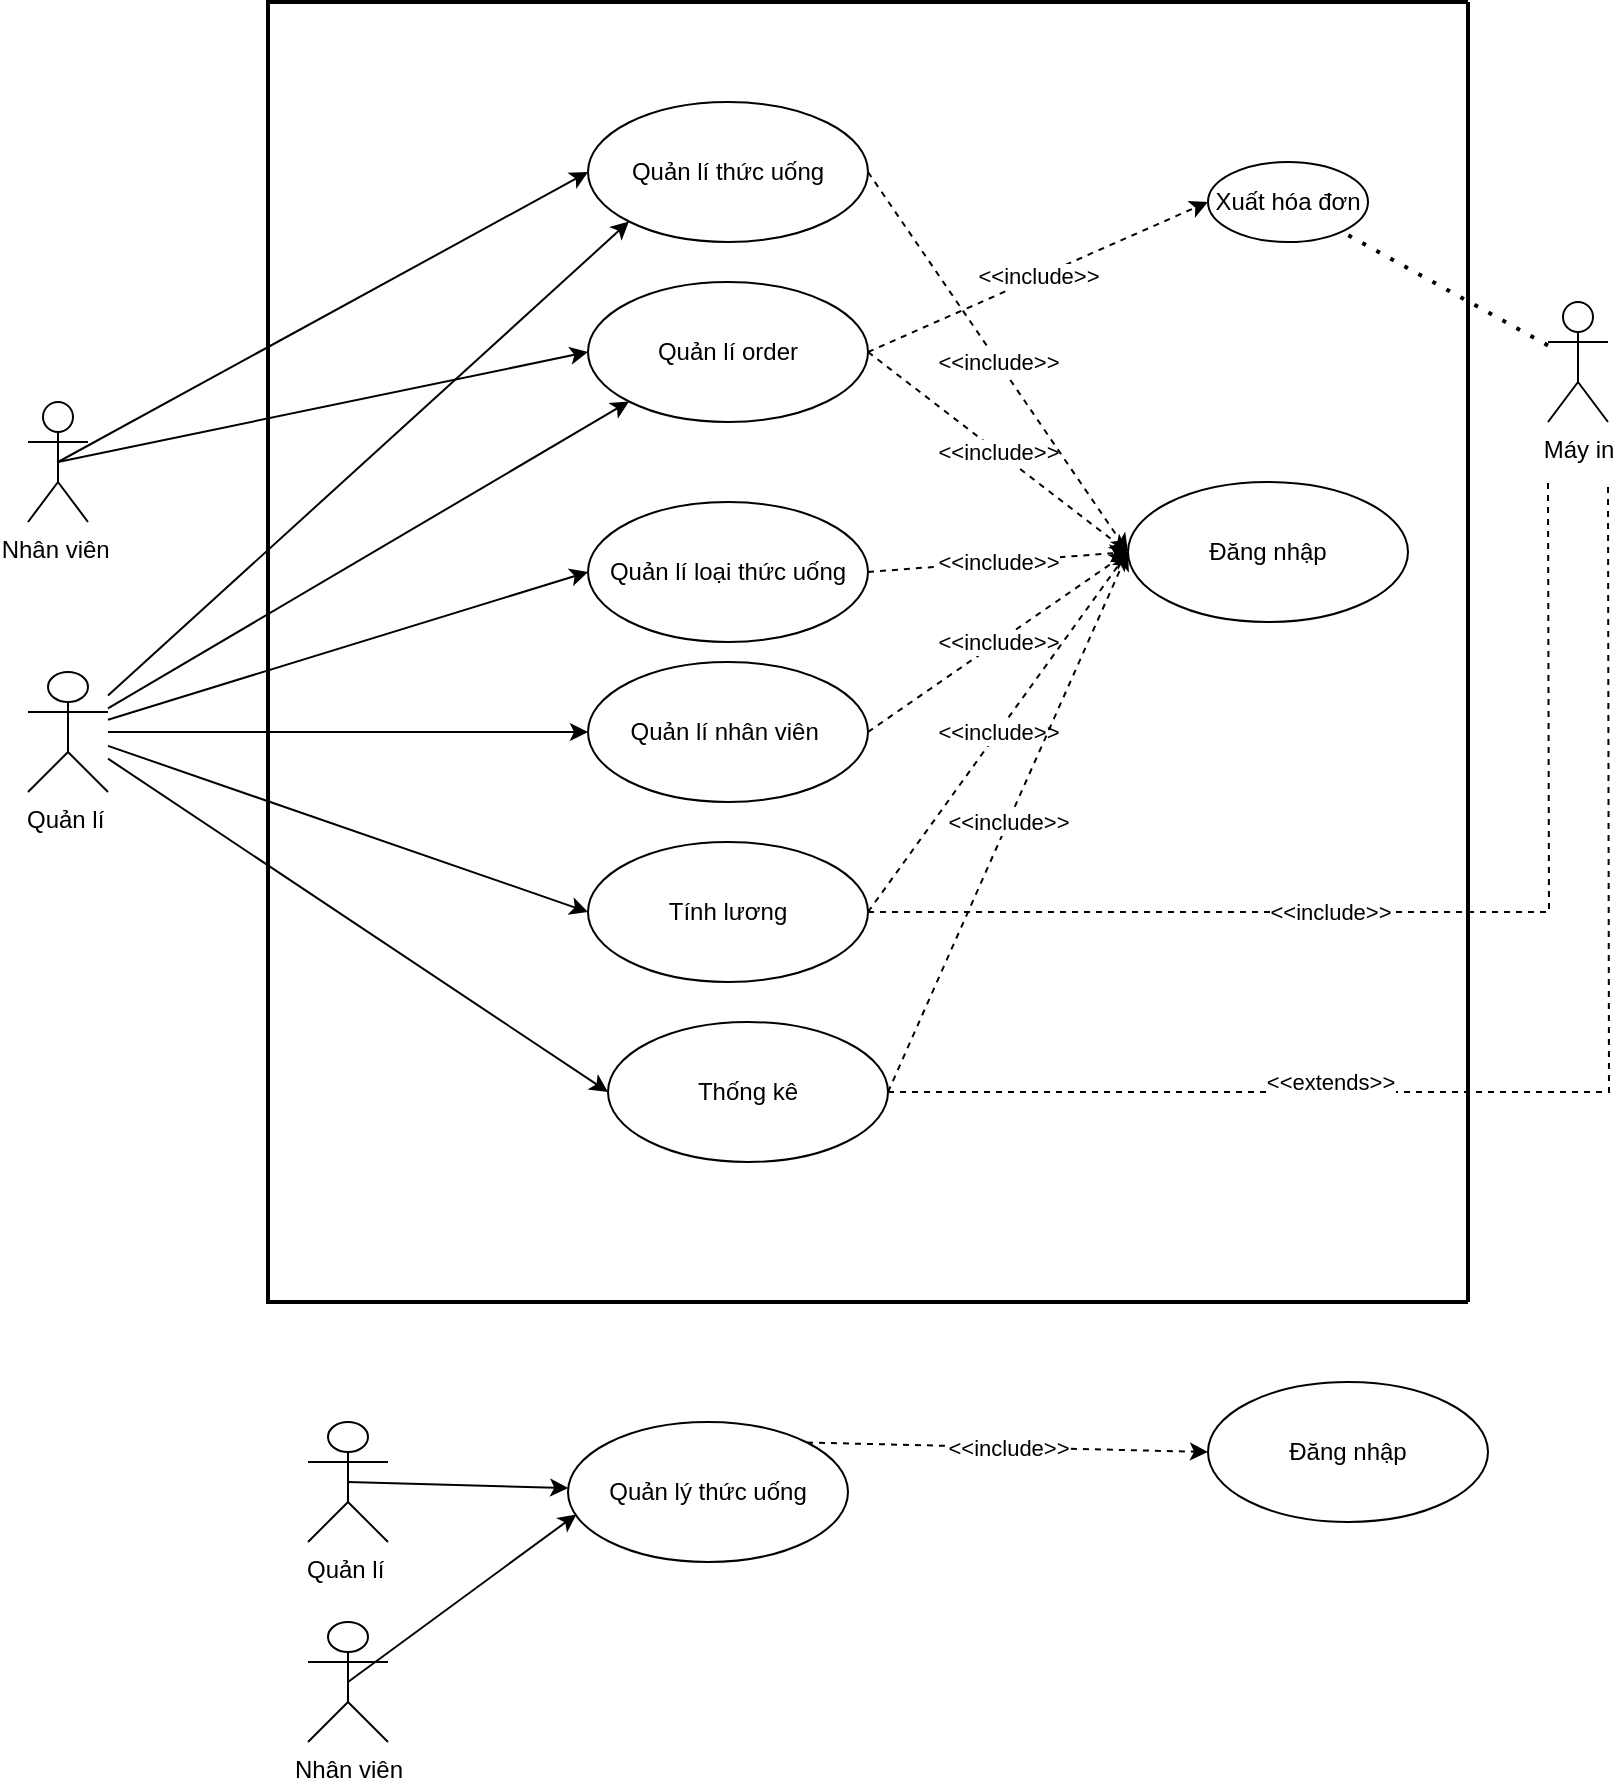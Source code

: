 <mxfile version="13.10.4" type="github">
  <diagram id="wGTcTHuJHE5CPNHD4VtJ" name="Page-1">
    <mxGraphModel dx="1502" dy="729" grid="1" gridSize="10" guides="1" tooltips="1" connect="1" arrows="1" fold="1" page="1" pageScale="1" pageWidth="3300" pageHeight="4681" math="0" shadow="0">
      <root>
        <mxCell id="0" />
        <mxCell id="1" parent="0" />
        <mxCell id="aUiKgl4sltHzzZUIfWi_-46" style="edgeStyle=none;rounded=0;orthogonalLoop=1;jettySize=auto;html=1;entryX=0;entryY=1;entryDx=0;entryDy=0;" parent="1" source="1rgUpgfxhRBXVYCej87L-1" target="1rgUpgfxhRBXVYCej87L-71" edge="1">
          <mxGeometry relative="1" as="geometry" />
        </mxCell>
        <mxCell id="aUiKgl4sltHzzZUIfWi_-47" style="edgeStyle=none;rounded=0;orthogonalLoop=1;jettySize=auto;html=1;entryX=0;entryY=1;entryDx=0;entryDy=0;" parent="1" source="1rgUpgfxhRBXVYCej87L-1" target="1rgUpgfxhRBXVYCej87L-5" edge="1">
          <mxGeometry relative="1" as="geometry" />
        </mxCell>
        <mxCell id="aUiKgl4sltHzzZUIfWi_-48" style="edgeStyle=none;rounded=0;orthogonalLoop=1;jettySize=auto;html=1;entryX=0;entryY=0.5;entryDx=0;entryDy=0;" parent="1" source="1rgUpgfxhRBXVYCej87L-1" target="aUiKgl4sltHzzZUIfWi_-6" edge="1">
          <mxGeometry relative="1" as="geometry" />
        </mxCell>
        <mxCell id="aUiKgl4sltHzzZUIfWi_-49" style="edgeStyle=none;rounded=0;orthogonalLoop=1;jettySize=auto;html=1;entryX=0;entryY=0.5;entryDx=0;entryDy=0;" parent="1" source="1rgUpgfxhRBXVYCej87L-1" target="1rgUpgfxhRBXVYCej87L-6" edge="1">
          <mxGeometry relative="1" as="geometry" />
        </mxCell>
        <mxCell id="aUiKgl4sltHzzZUIfWi_-50" style="edgeStyle=none;rounded=0;orthogonalLoop=1;jettySize=auto;html=1;entryX=0;entryY=0.5;entryDx=0;entryDy=0;" parent="1" source="1rgUpgfxhRBXVYCej87L-1" target="aUiKgl4sltHzzZUIfWi_-5" edge="1">
          <mxGeometry relative="1" as="geometry" />
        </mxCell>
        <mxCell id="aUiKgl4sltHzzZUIfWi_-51" style="edgeStyle=none;rounded=0;orthogonalLoop=1;jettySize=auto;html=1;entryX=0;entryY=0.5;entryDx=0;entryDy=0;" parent="1" source="1rgUpgfxhRBXVYCej87L-1" target="aUiKgl4sltHzzZUIfWi_-7" edge="1">
          <mxGeometry relative="1" as="geometry" />
        </mxCell>
        <mxCell id="1rgUpgfxhRBXVYCej87L-1" value="Quản lí&amp;nbsp;" style="shape=umlActor;verticalLabelPosition=bottom;verticalAlign=top;html=1;" parent="1" vertex="1">
          <mxGeometry x="40" y="405" width="40" height="60" as="geometry" />
        </mxCell>
        <mxCell id="1rgUpgfxhRBXVYCej87L-53" style="edgeStyle=none;rounded=0;orthogonalLoop=1;jettySize=auto;html=1;exitX=0.5;exitY=0.5;exitDx=0;exitDy=0;exitPerimeter=0;entryX=0;entryY=0.5;entryDx=0;entryDy=0;" parent="1" source="1rgUpgfxhRBXVYCej87L-2" target="1rgUpgfxhRBXVYCej87L-5" edge="1">
          <mxGeometry relative="1" as="geometry" />
        </mxCell>
        <mxCell id="1rgUpgfxhRBXVYCej87L-75" style="edgeStyle=none;rounded=0;orthogonalLoop=1;jettySize=auto;html=1;exitX=0.5;exitY=0.5;exitDx=0;exitDy=0;exitPerimeter=0;entryX=0;entryY=0.5;entryDx=0;entryDy=0;" parent="1" source="1rgUpgfxhRBXVYCej87L-2" target="1rgUpgfxhRBXVYCej87L-71" edge="1">
          <mxGeometry relative="1" as="geometry" />
        </mxCell>
        <mxCell id="1rgUpgfxhRBXVYCej87L-2" value="Nhân viên&amp;nbsp;" style="shape=umlActor;verticalLabelPosition=bottom;verticalAlign=top;html=1;" parent="1" vertex="1">
          <mxGeometry x="40" y="270" width="30" height="60" as="geometry" />
        </mxCell>
        <mxCell id="1rgUpgfxhRBXVYCej87L-4" value="Đăng nhập" style="ellipse;whiteSpace=wrap;html=1;" parent="1" vertex="1">
          <mxGeometry x="590" y="310" width="140" height="70" as="geometry" />
        </mxCell>
        <mxCell id="aUiKgl4sltHzzZUIfWi_-38" value="&amp;lt;&amp;lt;include&amp;gt;&amp;gt;" style="edgeStyle=none;rounded=0;orthogonalLoop=1;jettySize=auto;html=1;exitX=1;exitY=0.5;exitDx=0;exitDy=0;entryX=0;entryY=0.5;entryDx=0;entryDy=0;dashed=1;" parent="1" source="1rgUpgfxhRBXVYCej87L-5" target="1rgUpgfxhRBXVYCej87L-4" edge="1">
          <mxGeometry relative="1" as="geometry" />
        </mxCell>
        <mxCell id="aUiKgl4sltHzzZUIfWi_-55" value="&amp;lt;&amp;lt;include&amp;gt;&amp;gt;" style="edgeStyle=none;rounded=0;orthogonalLoop=1;jettySize=auto;html=1;exitX=1;exitY=0.5;exitDx=0;exitDy=0;entryX=0;entryY=0.5;entryDx=0;entryDy=0;dashed=1;" parent="1" source="1rgUpgfxhRBXVYCej87L-5" target="1rgUpgfxhRBXVYCej87L-41" edge="1">
          <mxGeometry relative="1" as="geometry" />
        </mxCell>
        <mxCell id="1rgUpgfxhRBXVYCej87L-5" value="Quản lí order" style="ellipse;whiteSpace=wrap;html=1;" parent="1" vertex="1">
          <mxGeometry x="320" y="210" width="140" height="70" as="geometry" />
        </mxCell>
        <mxCell id="aUiKgl4sltHzzZUIfWi_-40" value="&amp;lt;&amp;lt;include&amp;gt;&amp;gt;" style="edgeStyle=none;rounded=0;orthogonalLoop=1;jettySize=auto;html=1;exitX=1;exitY=0.5;exitDx=0;exitDy=0;entryX=0;entryY=0.5;entryDx=0;entryDy=0;dashed=1;" parent="1" source="1rgUpgfxhRBXVYCej87L-6" target="1rgUpgfxhRBXVYCej87L-4" edge="1">
          <mxGeometry relative="1" as="geometry" />
        </mxCell>
        <mxCell id="1rgUpgfxhRBXVYCej87L-6" value="Quản lí nhân viên&amp;nbsp;" style="ellipse;whiteSpace=wrap;html=1;" parent="1" vertex="1">
          <mxGeometry x="320" y="400" width="140" height="70" as="geometry" />
        </mxCell>
        <mxCell id="1rgUpgfxhRBXVYCej87L-24" value="Máy in" style="shape=umlActor;verticalLabelPosition=bottom;verticalAlign=top;html=1;" parent="1" vertex="1">
          <mxGeometry x="800" y="220" width="30" height="60" as="geometry" />
        </mxCell>
        <mxCell id="aUiKgl4sltHzzZUIfWi_-37" value="&amp;lt;&amp;lt;include&amp;gt;&amp;gt;" style="edgeStyle=none;rounded=0;orthogonalLoop=1;jettySize=auto;html=1;exitX=1;exitY=0.5;exitDx=0;exitDy=0;entryX=0;entryY=0.5;entryDx=0;entryDy=0;dashed=1;" parent="1" source="1rgUpgfxhRBXVYCej87L-71" target="1rgUpgfxhRBXVYCej87L-4" edge="1">
          <mxGeometry relative="1" as="geometry" />
        </mxCell>
        <mxCell id="1rgUpgfxhRBXVYCej87L-71" value="Quản lí thức uống" style="ellipse;whiteSpace=wrap;html=1;" parent="1" vertex="1">
          <mxGeometry x="320" y="120" width="140" height="70" as="geometry" />
        </mxCell>
        <mxCell id="1rgUpgfxhRBXVYCej87L-82" value="" style="strokeWidth=2;html=1;shape=mxgraph.flowchart.annotation_1;align=left;pointerEvents=1;" parent="1" vertex="1">
          <mxGeometry x="160" y="70" width="600" height="650" as="geometry" />
        </mxCell>
        <mxCell id="1rgUpgfxhRBXVYCej87L-87" value="" style="endArrow=none;html=1;entryX=1;entryY=0;entryDx=0;entryDy=0;entryPerimeter=0;exitX=1;exitY=1;exitDx=0;exitDy=0;exitPerimeter=0;strokeWidth=2;" parent="1" source="1rgUpgfxhRBXVYCej87L-82" target="1rgUpgfxhRBXVYCej87L-82" edge="1">
          <mxGeometry width="50" height="50" relative="1" as="geometry">
            <mxPoint x="750" y="100" as="sourcePoint" />
            <mxPoint x="800" y="50" as="targetPoint" />
          </mxGeometry>
        </mxCell>
        <mxCell id="aUiKgl4sltHzzZUIfWi_-43" value="&amp;lt;&amp;lt;include&amp;gt;&amp;gt;" style="edgeStyle=none;rounded=0;orthogonalLoop=1;jettySize=auto;html=1;exitX=1;exitY=0.5;exitDx=0;exitDy=0;entryX=0;entryY=0.5;entryDx=0;entryDy=0;dashed=1;" parent="1" source="aUiKgl4sltHzzZUIfWi_-5" target="1rgUpgfxhRBXVYCej87L-4" edge="1">
          <mxGeometry relative="1" as="geometry" />
        </mxCell>
        <mxCell id="88AISwnvkQmua2wp9amE-2" value="&amp;lt;&amp;lt;include&amp;gt;&amp;gt;" style="edgeStyle=orthogonalEdgeStyle;rounded=0;orthogonalLoop=1;jettySize=auto;html=1;dashed=1;endArrow=none;endFill=0;exitX=1;exitY=0.5;exitDx=0;exitDy=0;" parent="1" source="aUiKgl4sltHzzZUIfWi_-5" edge="1">
          <mxGeometry x="-0.171" relative="1" as="geometry">
            <mxPoint x="800" y="310" as="targetPoint" />
            <mxPoint as="offset" />
          </mxGeometry>
        </mxCell>
        <mxCell id="aUiKgl4sltHzzZUIfWi_-5" value="Tính lương" style="ellipse;whiteSpace=wrap;html=1;" parent="1" vertex="1">
          <mxGeometry x="320" y="490" width="140" height="70" as="geometry" />
        </mxCell>
        <mxCell id="aUiKgl4sltHzzZUIfWi_-39" value="&amp;lt;&amp;lt;include&amp;gt;&amp;gt;" style="edgeStyle=none;rounded=0;orthogonalLoop=1;jettySize=auto;html=1;exitX=1;exitY=0.5;exitDx=0;exitDy=0;entryX=0;entryY=0.5;entryDx=0;entryDy=0;dashed=1;" parent="1" source="aUiKgl4sltHzzZUIfWi_-6" target="1rgUpgfxhRBXVYCej87L-4" edge="1">
          <mxGeometry relative="1" as="geometry" />
        </mxCell>
        <mxCell id="aUiKgl4sltHzzZUIfWi_-6" value="Quản lí loại thức uống" style="ellipse;whiteSpace=wrap;html=1;" parent="1" vertex="1">
          <mxGeometry x="320" y="320" width="140" height="70" as="geometry" />
        </mxCell>
        <mxCell id="aUiKgl4sltHzzZUIfWi_-45" value="&amp;lt;&amp;lt;include&amp;gt;&amp;gt;" style="edgeStyle=none;rounded=0;orthogonalLoop=1;jettySize=auto;html=1;exitX=1;exitY=0.5;exitDx=0;exitDy=0;entryX=0;entryY=0.5;entryDx=0;entryDy=0;dashed=1;" parent="1" source="aUiKgl4sltHzzZUIfWi_-7" target="1rgUpgfxhRBXVYCej87L-4" edge="1">
          <mxGeometry relative="1" as="geometry" />
        </mxCell>
        <mxCell id="88AISwnvkQmua2wp9amE-3" value="&amp;lt;&amp;lt;extends&amp;gt;&amp;gt;" style="edgeStyle=orthogonalEdgeStyle;rounded=0;orthogonalLoop=1;jettySize=auto;html=1;dashed=1;endArrow=none;endFill=0;" parent="1" source="aUiKgl4sltHzzZUIfWi_-7" edge="1">
          <mxGeometry x="-0.338" y="5" relative="1" as="geometry">
            <mxPoint x="830" y="310" as="targetPoint" />
            <mxPoint as="offset" />
          </mxGeometry>
        </mxCell>
        <mxCell id="aUiKgl4sltHzzZUIfWi_-7" value="Thống kê" style="ellipse;whiteSpace=wrap;html=1;" parent="1" vertex="1">
          <mxGeometry x="330" y="580" width="140" height="70" as="geometry" />
        </mxCell>
        <mxCell id="1rgUpgfxhRBXVYCej87L-41" value="Xuất hóa đơn" style="ellipse;whiteSpace=wrap;html=1;" parent="1" vertex="1">
          <mxGeometry x="630" y="150" width="80" height="40" as="geometry" />
        </mxCell>
        <mxCell id="aUiKgl4sltHzzZUIfWi_-52" value="" style="endArrow=none;dashed=1;html=1;dashPattern=1 3;strokeWidth=2;" parent="1" source="1rgUpgfxhRBXVYCej87L-24" target="1rgUpgfxhRBXVYCej87L-41" edge="1">
          <mxGeometry width="50" height="50" relative="1" as="geometry">
            <mxPoint x="790.0" y="211.034" as="sourcePoint" />
            <mxPoint x="660.0" y="220" as="targetPoint" />
          </mxGeometry>
        </mxCell>
        <mxCell id="Ls65YnhED85il4RWpXL9-9" style="rounded=0;orthogonalLoop=1;jettySize=auto;html=1;exitX=0.5;exitY=0.5;exitDx=0;exitDy=0;exitPerimeter=0;" parent="1" source="Ls65YnhED85il4RWpXL9-3" target="Ls65YnhED85il4RWpXL9-6" edge="1">
          <mxGeometry relative="1" as="geometry" />
        </mxCell>
        <mxCell id="Ls65YnhED85il4RWpXL9-3" value="Quản lí&amp;nbsp;" style="shape=umlActor;verticalLabelPosition=bottom;verticalAlign=top;html=1;" parent="1" vertex="1">
          <mxGeometry x="180" y="780" width="40" height="60" as="geometry" />
        </mxCell>
        <mxCell id="Ls65YnhED85il4RWpXL9-10" value="&amp;lt;&amp;lt;include&amp;gt;&amp;gt;" style="rounded=0;orthogonalLoop=1;jettySize=auto;html=1;exitX=1;exitY=0;exitDx=0;exitDy=0;entryX=0;entryY=0.5;entryDx=0;entryDy=0;dashed=1;" parent="1" source="Ls65YnhED85il4RWpXL9-6" target="Ls65YnhED85il4RWpXL9-8" edge="1">
          <mxGeometry relative="1" as="geometry" />
        </mxCell>
        <mxCell id="Ls65YnhED85il4RWpXL9-6" value="Quản lý thức uống" style="ellipse;whiteSpace=wrap;html=1;" parent="1" vertex="1">
          <mxGeometry x="310" y="780" width="140" height="70" as="geometry" />
        </mxCell>
        <mxCell id="Ls65YnhED85il4RWpXL9-8" value="Đăng nhập" style="ellipse;whiteSpace=wrap;html=1;" parent="1" vertex="1">
          <mxGeometry x="630" y="760" width="140" height="70" as="geometry" />
        </mxCell>
        <mxCell id="Ls65YnhED85il4RWpXL9-13" style="edgeStyle=none;rounded=0;orthogonalLoop=1;jettySize=auto;html=1;exitX=0.5;exitY=0.5;exitDx=0;exitDy=0;exitPerimeter=0;entryX=0.03;entryY=0.66;entryDx=0;entryDy=0;entryPerimeter=0;" parent="1" source="Ls65YnhED85il4RWpXL9-12" target="Ls65YnhED85il4RWpXL9-6" edge="1">
          <mxGeometry relative="1" as="geometry" />
        </mxCell>
        <mxCell id="Ls65YnhED85il4RWpXL9-12" value="Nhân viên" style="shape=umlActor;verticalLabelPosition=bottom;verticalAlign=top;html=1;" parent="1" vertex="1">
          <mxGeometry x="180" y="880" width="40" height="60" as="geometry" />
        </mxCell>
      </root>
    </mxGraphModel>
  </diagram>
</mxfile>
